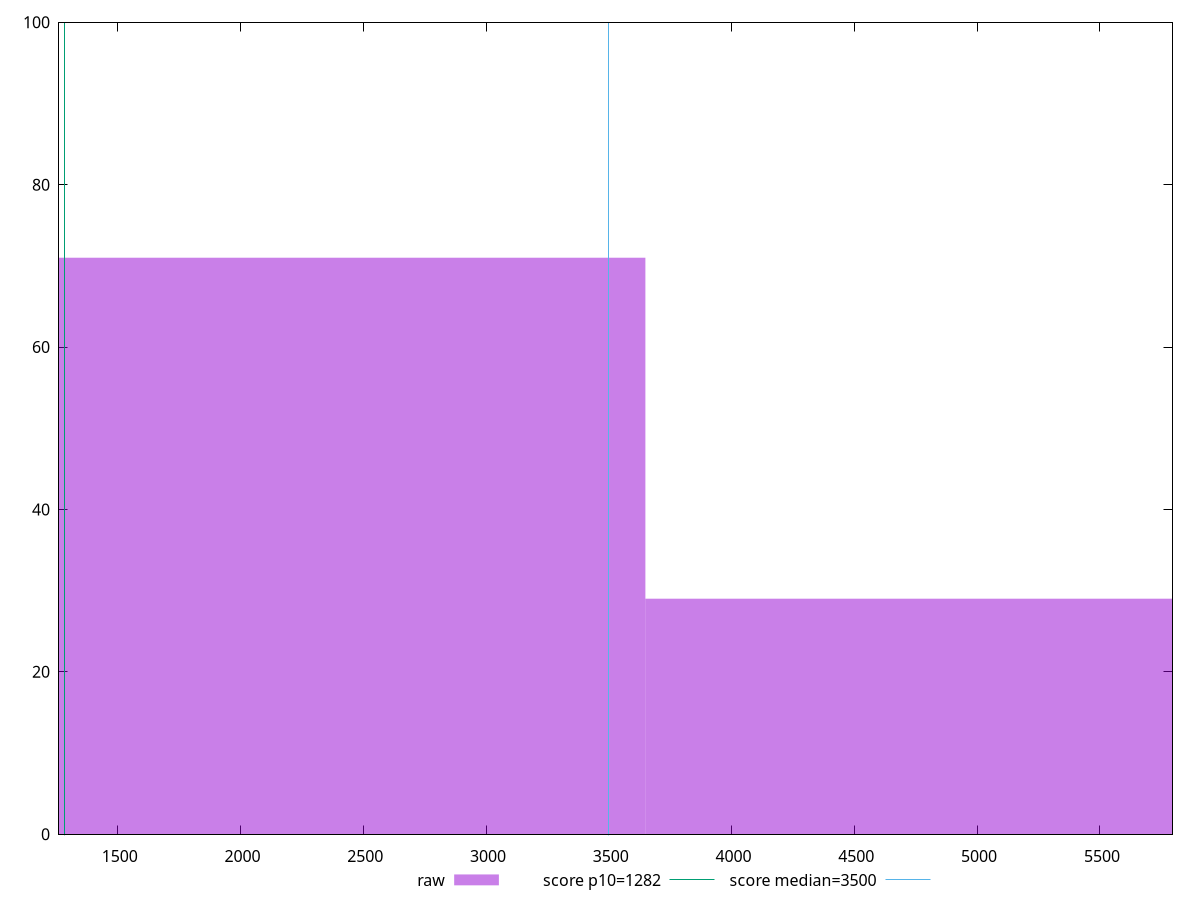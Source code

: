 reset

$raw <<EOF
2432.696045523696 71
4865.392091047392 29
EOF

set key outside below
set boxwidth 2432.696045523696
set xrange [1261.0480000000007:5795.652000000003]
set yrange [0:100]
set trange [0:100]
set style fill transparent solid 0.5 noborder

set parametric
set terminal svg size 640, 490 enhanced background rgb 'white'
set output "report_00015_2021-02-09T16-11-33.973Z/bootup-time/samples/pages/raw/histogram.svg"

plot $raw title "raw" with boxes, \
     1282,t title "score p10=1282", \
     3500,t title "score median=3500"

reset
